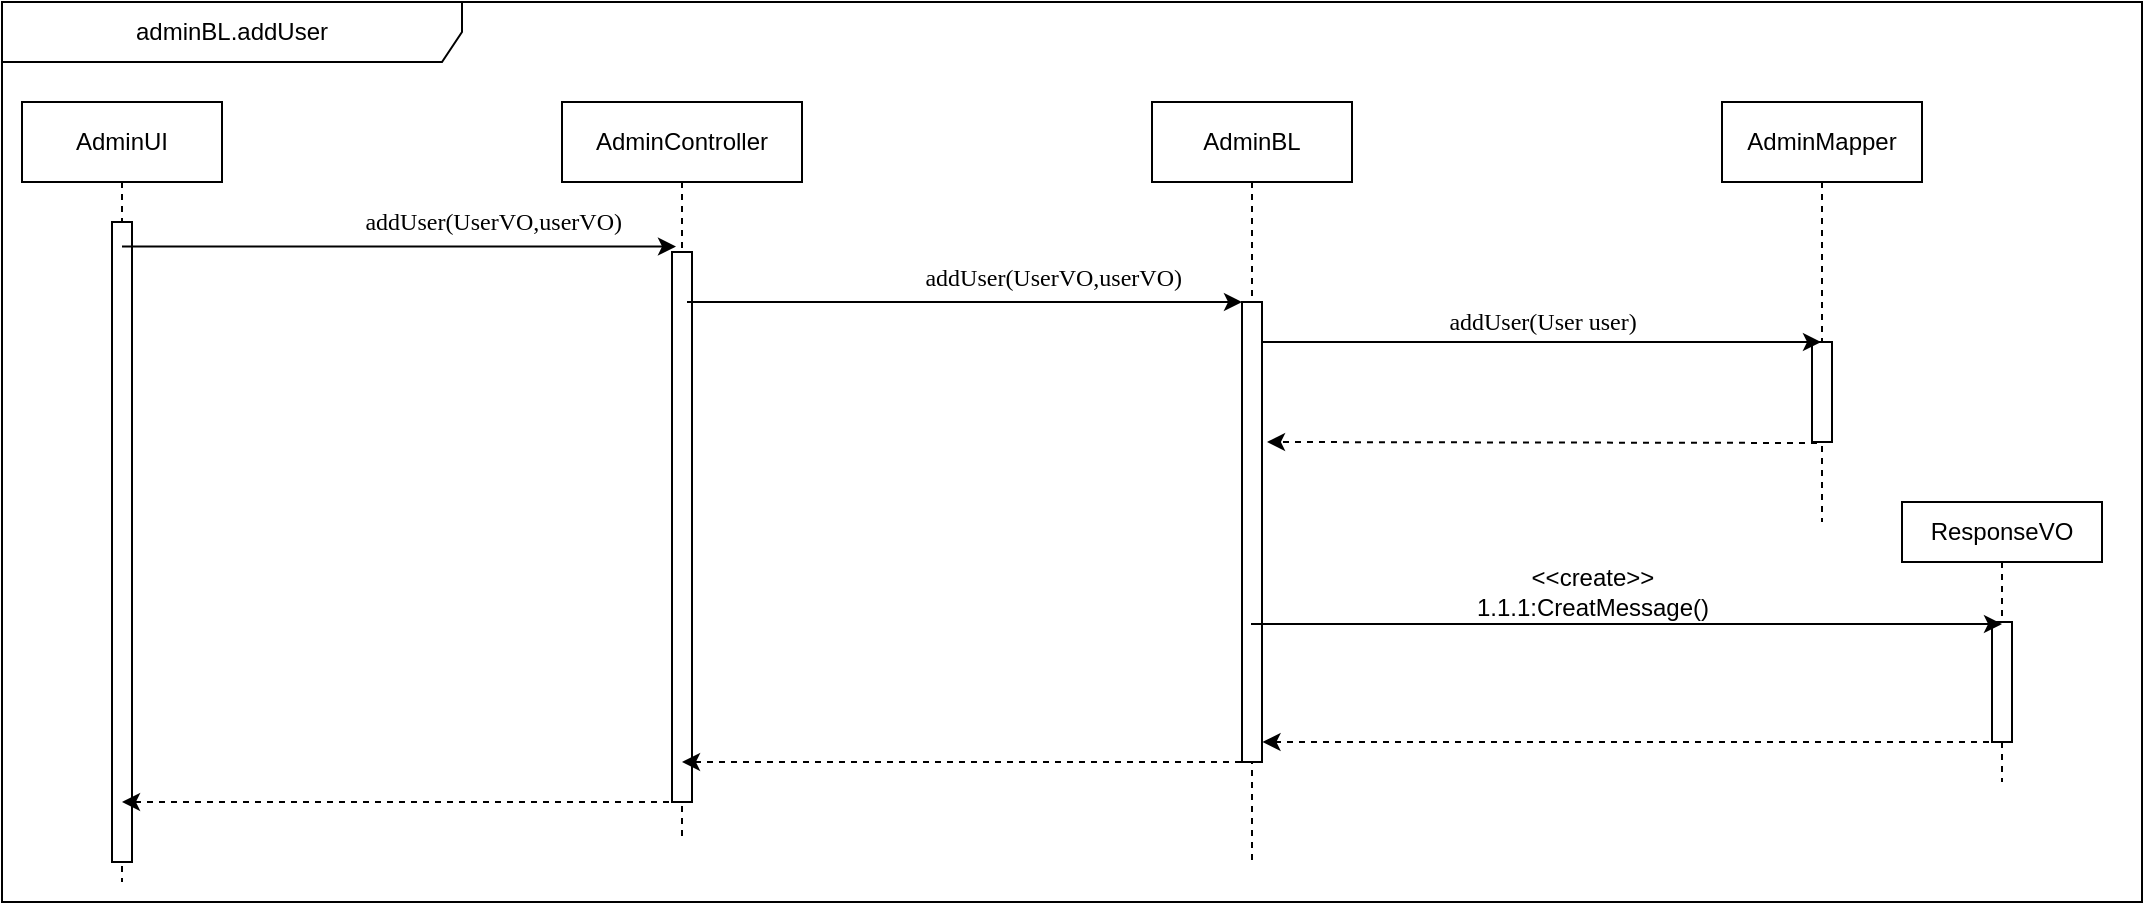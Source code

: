 <mxfile version="12.9.3" type="device"><diagram id="NSn-iEMFxJ8NAlXL8Q38" name="第 1 页"><mxGraphModel dx="768" dy="492" grid="1" gridSize="10" guides="1" tooltips="1" connect="1" arrows="1" fold="1" page="1" pageScale="1" pageWidth="827" pageHeight="1169" math="0" shadow="0"><root><mxCell id="0"/><mxCell id="1" parent="0"/><mxCell id="Ka874nDL6HqoNFaPqs9u-1" value="adminBL.addUser" style="shape=umlFrame;whiteSpace=wrap;html=1;labelBackgroundColor=none;width=230;height=30;" vertex="1" parent="1"><mxGeometry x="10" y="60" width="1070" height="450" as="geometry"/></mxCell><mxCell id="Ka874nDL6HqoNFaPqs9u-2" value="AdminUI" style="shape=umlLifeline;perimeter=lifelinePerimeter;whiteSpace=wrap;html=1;container=1;collapsible=0;recursiveResize=0;outlineConnect=0;" vertex="1" parent="1"><mxGeometry x="20" y="110" width="100" height="390" as="geometry"/></mxCell><mxCell id="Ka874nDL6HqoNFaPqs9u-3" value="" style="html=1;points=[];perimeter=orthogonalPerimeter;" vertex="1" parent="Ka874nDL6HqoNFaPqs9u-2"><mxGeometry x="45" y="60" width="10" height="320" as="geometry"/></mxCell><mxCell id="Ka874nDL6HqoNFaPqs9u-4" value="AdminController" style="shape=umlLifeline;perimeter=lifelinePerimeter;whiteSpace=wrap;html=1;container=1;collapsible=0;recursiveResize=0;outlineConnect=0;" vertex="1" parent="1"><mxGeometry x="290" y="110" width="120" height="370" as="geometry"/></mxCell><mxCell id="Ka874nDL6HqoNFaPqs9u-5" value="" style="html=1;points=[];perimeter=orthogonalPerimeter;" vertex="1" parent="Ka874nDL6HqoNFaPqs9u-4"><mxGeometry x="55" y="75" width="10" height="275" as="geometry"/></mxCell><mxCell id="Ka874nDL6HqoNFaPqs9u-6" value="AdminBL" style="shape=umlLifeline;perimeter=lifelinePerimeter;whiteSpace=wrap;html=1;container=1;collapsible=0;recursiveResize=0;outlineConnect=0;" vertex="1" parent="1"><mxGeometry x="585" y="110" width="100" height="380" as="geometry"/></mxCell><mxCell id="Ka874nDL6HqoNFaPqs9u-7" value="" style="html=1;points=[];perimeter=orthogonalPerimeter;" vertex="1" parent="Ka874nDL6HqoNFaPqs9u-6"><mxGeometry x="45" y="100" width="10" height="230" as="geometry"/></mxCell><mxCell id="Ka874nDL6HqoNFaPqs9u-8" value="AdminMapper" style="shape=umlLifeline;perimeter=lifelinePerimeter;whiteSpace=wrap;html=1;container=1;collapsible=0;recursiveResize=0;outlineConnect=0;" vertex="1" parent="1"><mxGeometry x="870" y="110" width="100" height="210" as="geometry"/></mxCell><mxCell id="Ka874nDL6HqoNFaPqs9u-9" value="" style="html=1;points=[];perimeter=orthogonalPerimeter;" vertex="1" parent="Ka874nDL6HqoNFaPqs9u-8"><mxGeometry x="45" y="120" width="10" height="50" as="geometry"/></mxCell><mxCell id="Ka874nDL6HqoNFaPqs9u-10" value="" style="endArrow=classic;html=1;dashed=1;" edge="1" parent="1" source="Ka874nDL6HqoNFaPqs9u-4" target="Ka874nDL6HqoNFaPqs9u-2"><mxGeometry width="50" height="50" relative="1" as="geometry"><mxPoint x="160" y="385" as="sourcePoint"/><mxPoint x="70" y="385" as="targetPoint"/><Array as="points"><mxPoint x="200" y="460"/></Array></mxGeometry></mxCell><mxCell id="Ka874nDL6HqoNFaPqs9u-11" value="" style="endArrow=classic;html=1;entryX=0.2;entryY=-0.01;entryDx=0;entryDy=0;entryPerimeter=0;" edge="1" parent="1" source="Ka874nDL6HqoNFaPqs9u-2" target="Ka874nDL6HqoNFaPqs9u-5"><mxGeometry width="50" height="50" relative="1" as="geometry"><mxPoint x="225" y="185" as="sourcePoint"/><mxPoint x="340" y="185" as="targetPoint"/></mxGeometry></mxCell><mxCell id="Ka874nDL6HqoNFaPqs9u-12" value="&lt;div style=&quot;text-align: justify&quot;&gt;&lt;pre style=&quot;background-color: rgb(255 , 255 , 255) ; font-family: &amp;#34;menlo&amp;#34; ; font-size: 9pt&quot;&gt;addUser(UserVO,userVO)&lt;/pre&gt;&lt;/div&gt;" style="text;html=1;align=right;verticalAlign=middle;resizable=0;points=[];labelBackgroundColor=none;" vertex="1" connectable="0" parent="Ka874nDL6HqoNFaPqs9u-11"><mxGeometry x="-0.496" y="10" relative="1" as="geometry"><mxPoint x="180.5" y="-2.25" as="offset"/></mxGeometry></mxCell><mxCell id="Ka874nDL6HqoNFaPqs9u-13" value="" style="endArrow=classic;html=1;entryX=0.2;entryY=-0.01;entryDx=0;entryDy=0;entryPerimeter=0;" edge="1" parent="1"><mxGeometry width="50" height="50" relative="1" as="geometry"><mxPoint x="352.5" y="210" as="sourcePoint"/><mxPoint x="630" y="210" as="targetPoint"/></mxGeometry></mxCell><mxCell id="Ka874nDL6HqoNFaPqs9u-14" value="" style="endArrow=classic;html=1;dashed=1;" edge="1" parent="1"><mxGeometry width="50" height="50" relative="1" as="geometry"><mxPoint x="629.5" y="440" as="sourcePoint"/><mxPoint x="350" y="440" as="targetPoint"/></mxGeometry></mxCell><mxCell id="Ka874nDL6HqoNFaPqs9u-15" value="" style="endArrow=classic;html=1;" edge="1" parent="1" target="Ka874nDL6HqoNFaPqs9u-8"><mxGeometry width="50" height="50" relative="1" as="geometry"><mxPoint x="640" y="230" as="sourcePoint"/><mxPoint x="870" y="230" as="targetPoint"/></mxGeometry></mxCell><mxCell id="Ka874nDL6HqoNFaPqs9u-16" value="" style="endArrow=classic;html=1;dashed=1;" edge="1" parent="1"><mxGeometry width="50" height="50" relative="1" as="geometry"><mxPoint x="917.5" y="280.5" as="sourcePoint"/><mxPoint x="642.5" y="280" as="targetPoint"/></mxGeometry></mxCell><mxCell id="Ka874nDL6HqoNFaPqs9u-17" value="&lt;pre style=&quot;background-color: rgb(255 , 255 , 255) ; font-family: &amp;#34;menlo&amp;#34; ; font-size: 9pt&quot;&gt;&lt;pre style=&quot;font-family: &amp;#34;menlo&amp;#34; ; font-size: 9pt&quot;&gt;addUser(User user)&lt;/pre&gt;&lt;/pre&gt;" style="text;html=1;align=center;verticalAlign=middle;resizable=0;points=[];autosize=1;" vertex="1" parent="1"><mxGeometry x="715" y="200" width="130" height="40" as="geometry"/></mxCell><mxCell id="Ka874nDL6HqoNFaPqs9u-18" value="ResponseVO" style="shape=umlLifeline;perimeter=lifelinePerimeter;whiteSpace=wrap;html=1;container=1;collapsible=0;recursiveResize=0;outlineConnect=0;size=30;" vertex="1" parent="1"><mxGeometry x="960" y="310" width="100" height="140" as="geometry"/></mxCell><mxCell id="Ka874nDL6HqoNFaPqs9u-19" value="" style="html=1;points=[];perimeter=orthogonalPerimeter;" vertex="1" parent="Ka874nDL6HqoNFaPqs9u-18"><mxGeometry x="45" y="60" width="10" height="60" as="geometry"/></mxCell><mxCell id="Ka874nDL6HqoNFaPqs9u-20" value="" style="endArrow=classic;html=1;" edge="1" parent="1"><mxGeometry width="50" height="50" relative="1" as="geometry"><mxPoint x="634.5" y="371" as="sourcePoint"/><mxPoint x="1010" y="371" as="targetPoint"/></mxGeometry></mxCell><mxCell id="Ka874nDL6HqoNFaPqs9u-21" value="&lt;span style=&quot;color: rgba(0 , 0 , 0 , 0) ; font-family: monospace ; font-size: 0px ; background-color: rgb(248 , 249 , 250)&quot;&gt;%3CmxGraphModel%3E%3Croot%3E%3CmxCell%20id%3D%220%22%2F%3E%3CmxCell%20id%3D%221%22%20parent%3D%220%22%2F%3E%3CmxCell%20id%3D%222%22%20value%3D%22%22%20style%3D%22endArrow%3Dclassic%3Bhtml%3D1%3Bdashed%3D1%3B%22%20edge%3D%221%22%20parent%3D%221%22%3E%3CmxGeometry%20width%3D%2250%22%20height%3D%2250%22%20relative%3D%221%22%20as%3D%22geometry%22%3E%3CmxPoint%20x%3D%22919.75%22%20y%3D%22380%22%20as%3D%22sourcePoint%22%2F%3E%3CmxPoint%20x%3D%22640.25%22%20y%3D%22380%22%20as%3D%22targetPoint%22%2F%3E%3C%2FmxGeometry%3E%3C%2FmxCell%3E%3C%2Froot%3E%3C%2FmxGraphModel%3E&lt;/span&gt;" style="endArrow=classic;html=1;dashed=1;" edge="1" parent="1" source="Ka874nDL6HqoNFaPqs9u-18"><mxGeometry width="50" height="50" relative="1" as="geometry"><mxPoint x="919.75" y="430" as="sourcePoint"/><mxPoint x="640.25" y="430" as="targetPoint"/></mxGeometry></mxCell><mxCell id="Ka874nDL6HqoNFaPqs9u-22" value="&amp;lt;&amp;lt;create&amp;gt;&amp;gt;&lt;br&gt;1.1.1:CreatMessage()" style="text;html=1;align=center;verticalAlign=middle;resizable=0;points=[];autosize=1;" vertex="1" parent="1"><mxGeometry x="740" y="340" width="130" height="30" as="geometry"/></mxCell><mxCell id="Ka874nDL6HqoNFaPqs9u-23" value="&lt;div style=&quot;text-align: justify&quot;&gt;&lt;/div&gt;&lt;pre style=&quot;background-color: rgb(255 , 255 , 255) ; font-family: &amp;#34;menlo&amp;#34; ; font-size: 9pt&quot;&gt;&lt;pre style=&quot;font-size: 9pt ; text-align: justify ; font-family: &amp;#34;menlo&amp;#34;&quot;&gt;addUser(UserVO,userVO)&lt;/pre&gt;&lt;/pre&gt;" style="text;html=1;align=right;verticalAlign=middle;resizable=0;points=[];labelBackgroundColor=none;" vertex="1" connectable="0" parent="1"><mxGeometry x="400" y="200" as="geometry"><mxPoint x="200.5" y="-2.25" as="offset"/></mxGeometry></mxCell></root></mxGraphModel></diagram></mxfile>
